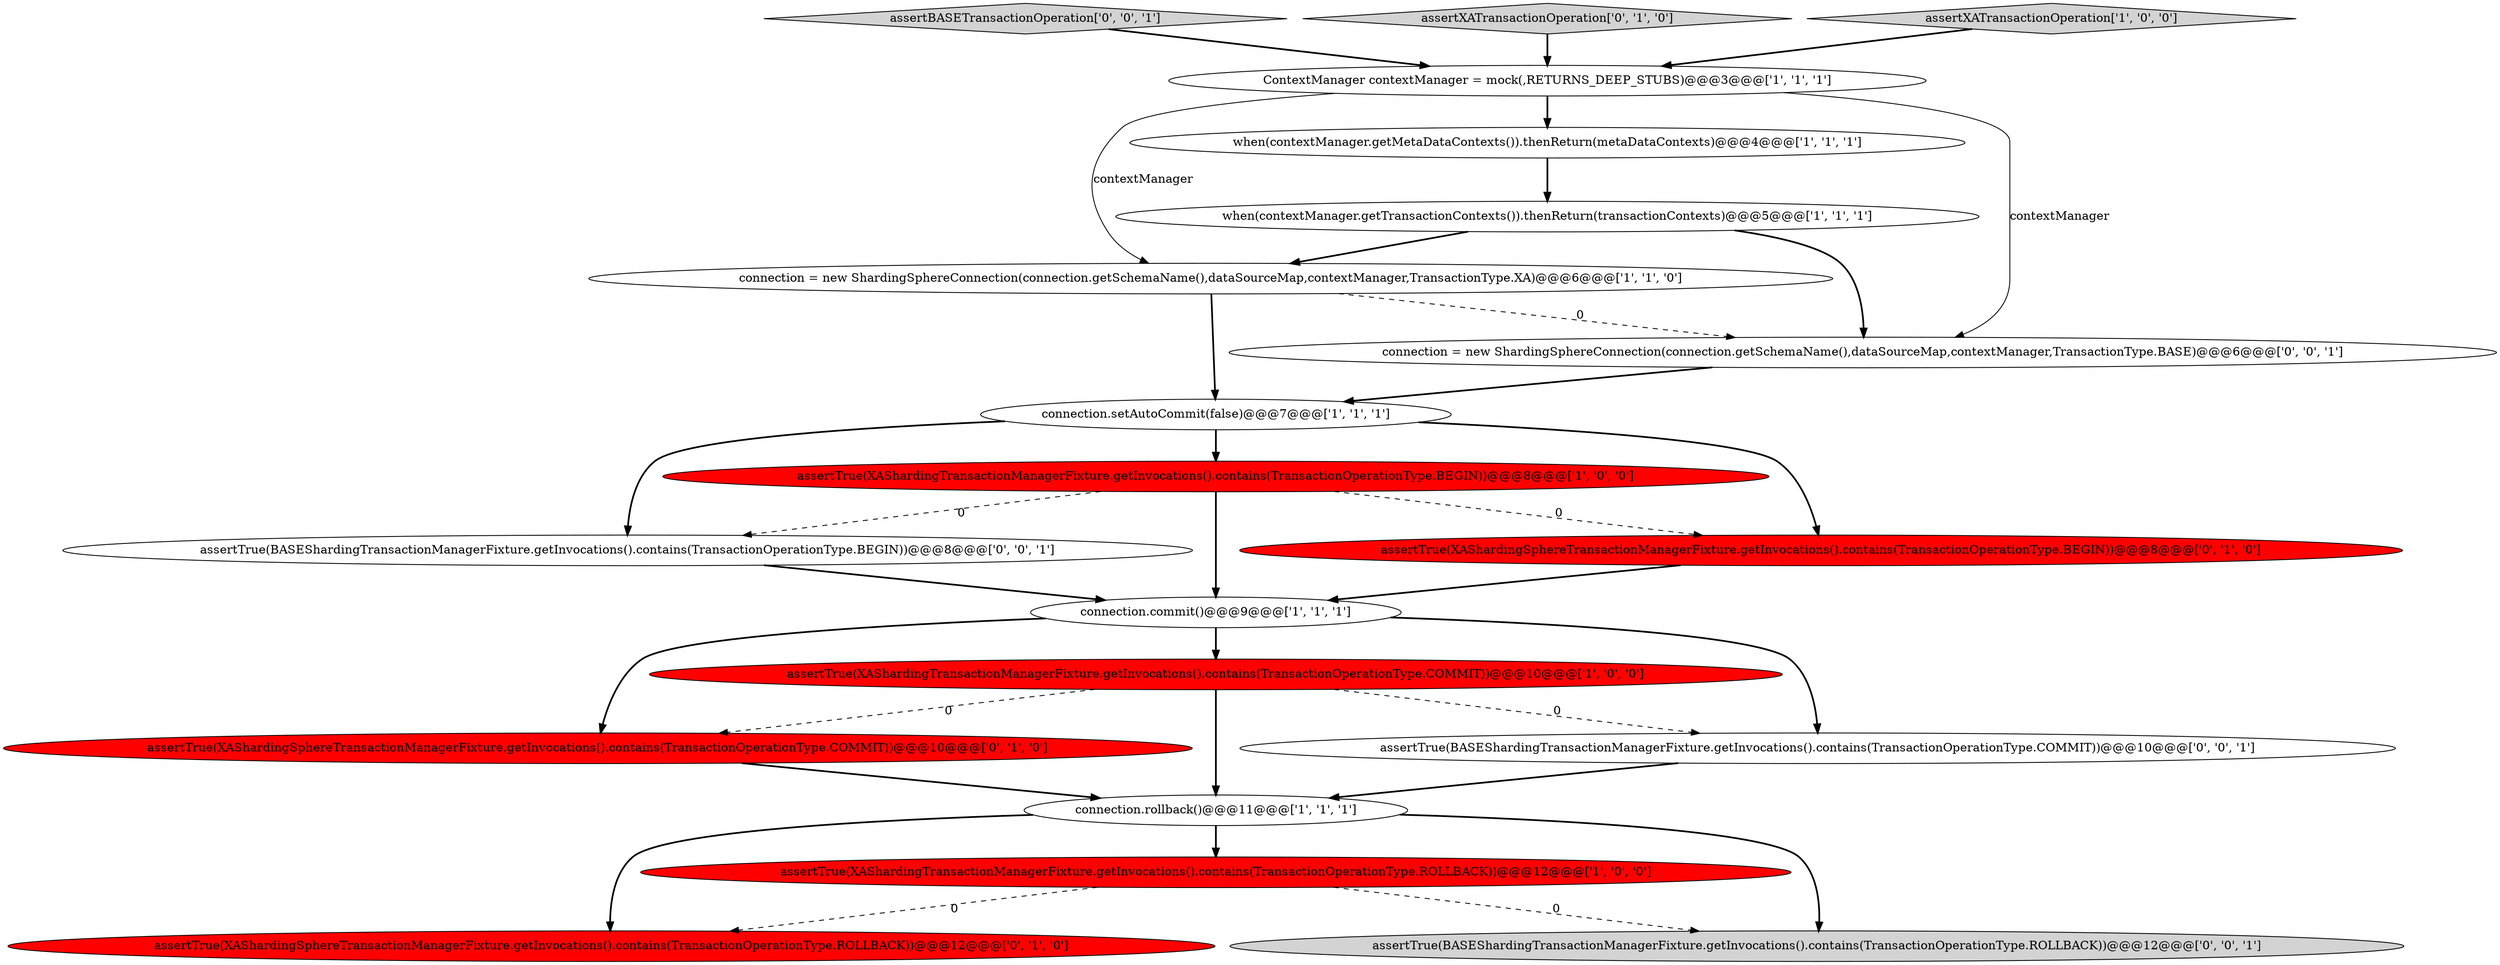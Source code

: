 digraph {
13 [style = filled, label = "assertTrue(XAShardingSphereTransactionManagerFixture.getInvocations().contains(TransactionOperationType.BEGIN))@@@8@@@['0', '1', '0']", fillcolor = red, shape = ellipse image = "AAA1AAABBB2BBB"];
11 [style = filled, label = "assertTrue(XAShardingSphereTransactionManagerFixture.getInvocations().contains(TransactionOperationType.ROLLBACK))@@@12@@@['0', '1', '0']", fillcolor = red, shape = ellipse image = "AAA1AAABBB2BBB"];
8 [style = filled, label = "connection.commit()@@@9@@@['1', '1', '1']", fillcolor = white, shape = ellipse image = "AAA0AAABBB1BBB"];
10 [style = filled, label = "when(contextManager.getTransactionContexts()).thenReturn(transactionContexts)@@@5@@@['1', '1', '1']", fillcolor = white, shape = ellipse image = "AAA0AAABBB1BBB"];
1 [style = filled, label = "ContextManager contextManager = mock(,RETURNS_DEEP_STUBS)@@@3@@@['1', '1', '1']", fillcolor = white, shape = ellipse image = "AAA0AAABBB1BBB"];
0 [style = filled, label = "connection.rollback()@@@11@@@['1', '1', '1']", fillcolor = white, shape = ellipse image = "AAA0AAABBB1BBB"];
4 [style = filled, label = "assertTrue(XAShardingTransactionManagerFixture.getInvocations().contains(TransactionOperationType.ROLLBACK))@@@12@@@['1', '0', '0']", fillcolor = red, shape = ellipse image = "AAA1AAABBB1BBB"];
17 [style = filled, label = "connection = new ShardingSphereConnection(connection.getSchemaName(),dataSourceMap,contextManager,TransactionType.BASE)@@@6@@@['0', '0', '1']", fillcolor = white, shape = ellipse image = "AAA0AAABBB3BBB"];
19 [style = filled, label = "assertBASETransactionOperation['0', '0', '1']", fillcolor = lightgray, shape = diamond image = "AAA0AAABBB3BBB"];
7 [style = filled, label = "connection = new ShardingSphereConnection(connection.getSchemaName(),dataSourceMap,contextManager,TransactionType.XA)@@@6@@@['1', '1', '0']", fillcolor = white, shape = ellipse image = "AAA0AAABBB1BBB"];
6 [style = filled, label = "assertTrue(XAShardingTransactionManagerFixture.getInvocations().contains(TransactionOperationType.BEGIN))@@@8@@@['1', '0', '0']", fillcolor = red, shape = ellipse image = "AAA1AAABBB1BBB"];
3 [style = filled, label = "assertTrue(XAShardingTransactionManagerFixture.getInvocations().contains(TransactionOperationType.COMMIT))@@@10@@@['1', '0', '0']", fillcolor = red, shape = ellipse image = "AAA1AAABBB1BBB"];
9 [style = filled, label = "when(contextManager.getMetaDataContexts()).thenReturn(metaDataContexts)@@@4@@@['1', '1', '1']", fillcolor = white, shape = ellipse image = "AAA0AAABBB1BBB"];
12 [style = filled, label = "assertXATransactionOperation['0', '1', '0']", fillcolor = lightgray, shape = diamond image = "AAA0AAABBB2BBB"];
5 [style = filled, label = "connection.setAutoCommit(false)@@@7@@@['1', '1', '1']", fillcolor = white, shape = ellipse image = "AAA0AAABBB1BBB"];
15 [style = filled, label = "assertTrue(BASEShardingTransactionManagerFixture.getInvocations().contains(TransactionOperationType.BEGIN))@@@8@@@['0', '0', '1']", fillcolor = white, shape = ellipse image = "AAA0AAABBB3BBB"];
16 [style = filled, label = "assertTrue(BASEShardingTransactionManagerFixture.getInvocations().contains(TransactionOperationType.COMMIT))@@@10@@@['0', '0', '1']", fillcolor = white, shape = ellipse image = "AAA0AAABBB3BBB"];
2 [style = filled, label = "assertXATransactionOperation['1', '0', '0']", fillcolor = lightgray, shape = diamond image = "AAA0AAABBB1BBB"];
18 [style = filled, label = "assertTrue(BASEShardingTransactionManagerFixture.getInvocations().contains(TransactionOperationType.ROLLBACK))@@@12@@@['0', '0', '1']", fillcolor = lightgray, shape = ellipse image = "AAA0AAABBB3BBB"];
14 [style = filled, label = "assertTrue(XAShardingSphereTransactionManagerFixture.getInvocations().contains(TransactionOperationType.COMMIT))@@@10@@@['0', '1', '0']", fillcolor = red, shape = ellipse image = "AAA1AAABBB2BBB"];
4->18 [style = dashed, label="0"];
8->16 [style = bold, label=""];
1->17 [style = solid, label="contextManager"];
17->5 [style = bold, label=""];
16->0 [style = bold, label=""];
7->17 [style = dashed, label="0"];
2->1 [style = bold, label=""];
8->3 [style = bold, label=""];
8->14 [style = bold, label=""];
0->11 [style = bold, label=""];
5->15 [style = bold, label=""];
10->17 [style = bold, label=""];
9->10 [style = bold, label=""];
12->1 [style = bold, label=""];
10->7 [style = bold, label=""];
3->0 [style = bold, label=""];
1->9 [style = bold, label=""];
1->7 [style = solid, label="contextManager"];
19->1 [style = bold, label=""];
7->5 [style = bold, label=""];
6->13 [style = dashed, label="0"];
5->6 [style = bold, label=""];
14->0 [style = bold, label=""];
6->15 [style = dashed, label="0"];
0->4 [style = bold, label=""];
5->13 [style = bold, label=""];
6->8 [style = bold, label=""];
0->18 [style = bold, label=""];
4->11 [style = dashed, label="0"];
13->8 [style = bold, label=""];
3->14 [style = dashed, label="0"];
15->8 [style = bold, label=""];
3->16 [style = dashed, label="0"];
}
